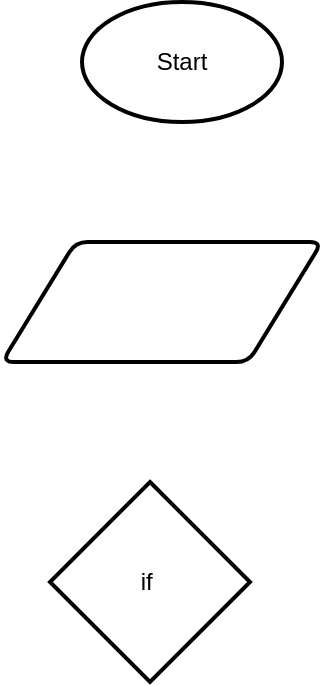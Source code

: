 <mxfile>
    <diagram id="UGV7qZFl07zXcBgIxCdN" name="Page-1">
        <mxGraphModel dx="724" dy="607" grid="1" gridSize="10" guides="1" tooltips="1" connect="1" arrows="1" fold="1" page="1" pageScale="1" pageWidth="827" pageHeight="1169" math="0" shadow="0">
            <root>
                <mxCell id="0"/>
                <mxCell id="1" parent="0"/>
                <mxCell id="2" value="Start" style="strokeWidth=2;html=1;shape=mxgraph.flowchart.start_1;whiteSpace=wrap;" vertex="1" parent="1">
                    <mxGeometry x="380" y="80" width="100" height="60" as="geometry"/>
                </mxCell>
                <mxCell id="3" value="" style="shape=parallelogram;html=1;strokeWidth=2;perimeter=parallelogramPerimeter;whiteSpace=wrap;rounded=1;arcSize=12;size=0.23;" vertex="1" parent="1">
                    <mxGeometry x="340" y="200" width="160" height="60" as="geometry"/>
                </mxCell>
                <mxCell id="4" value="if&amp;nbsp;&lt;br&gt;" style="strokeWidth=2;html=1;shape=mxgraph.flowchart.decision;whiteSpace=wrap;" vertex="1" parent="1">
                    <mxGeometry x="364" y="320" width="100" height="100" as="geometry"/>
                </mxCell>
            </root>
        </mxGraphModel>
    </diagram>
</mxfile>
